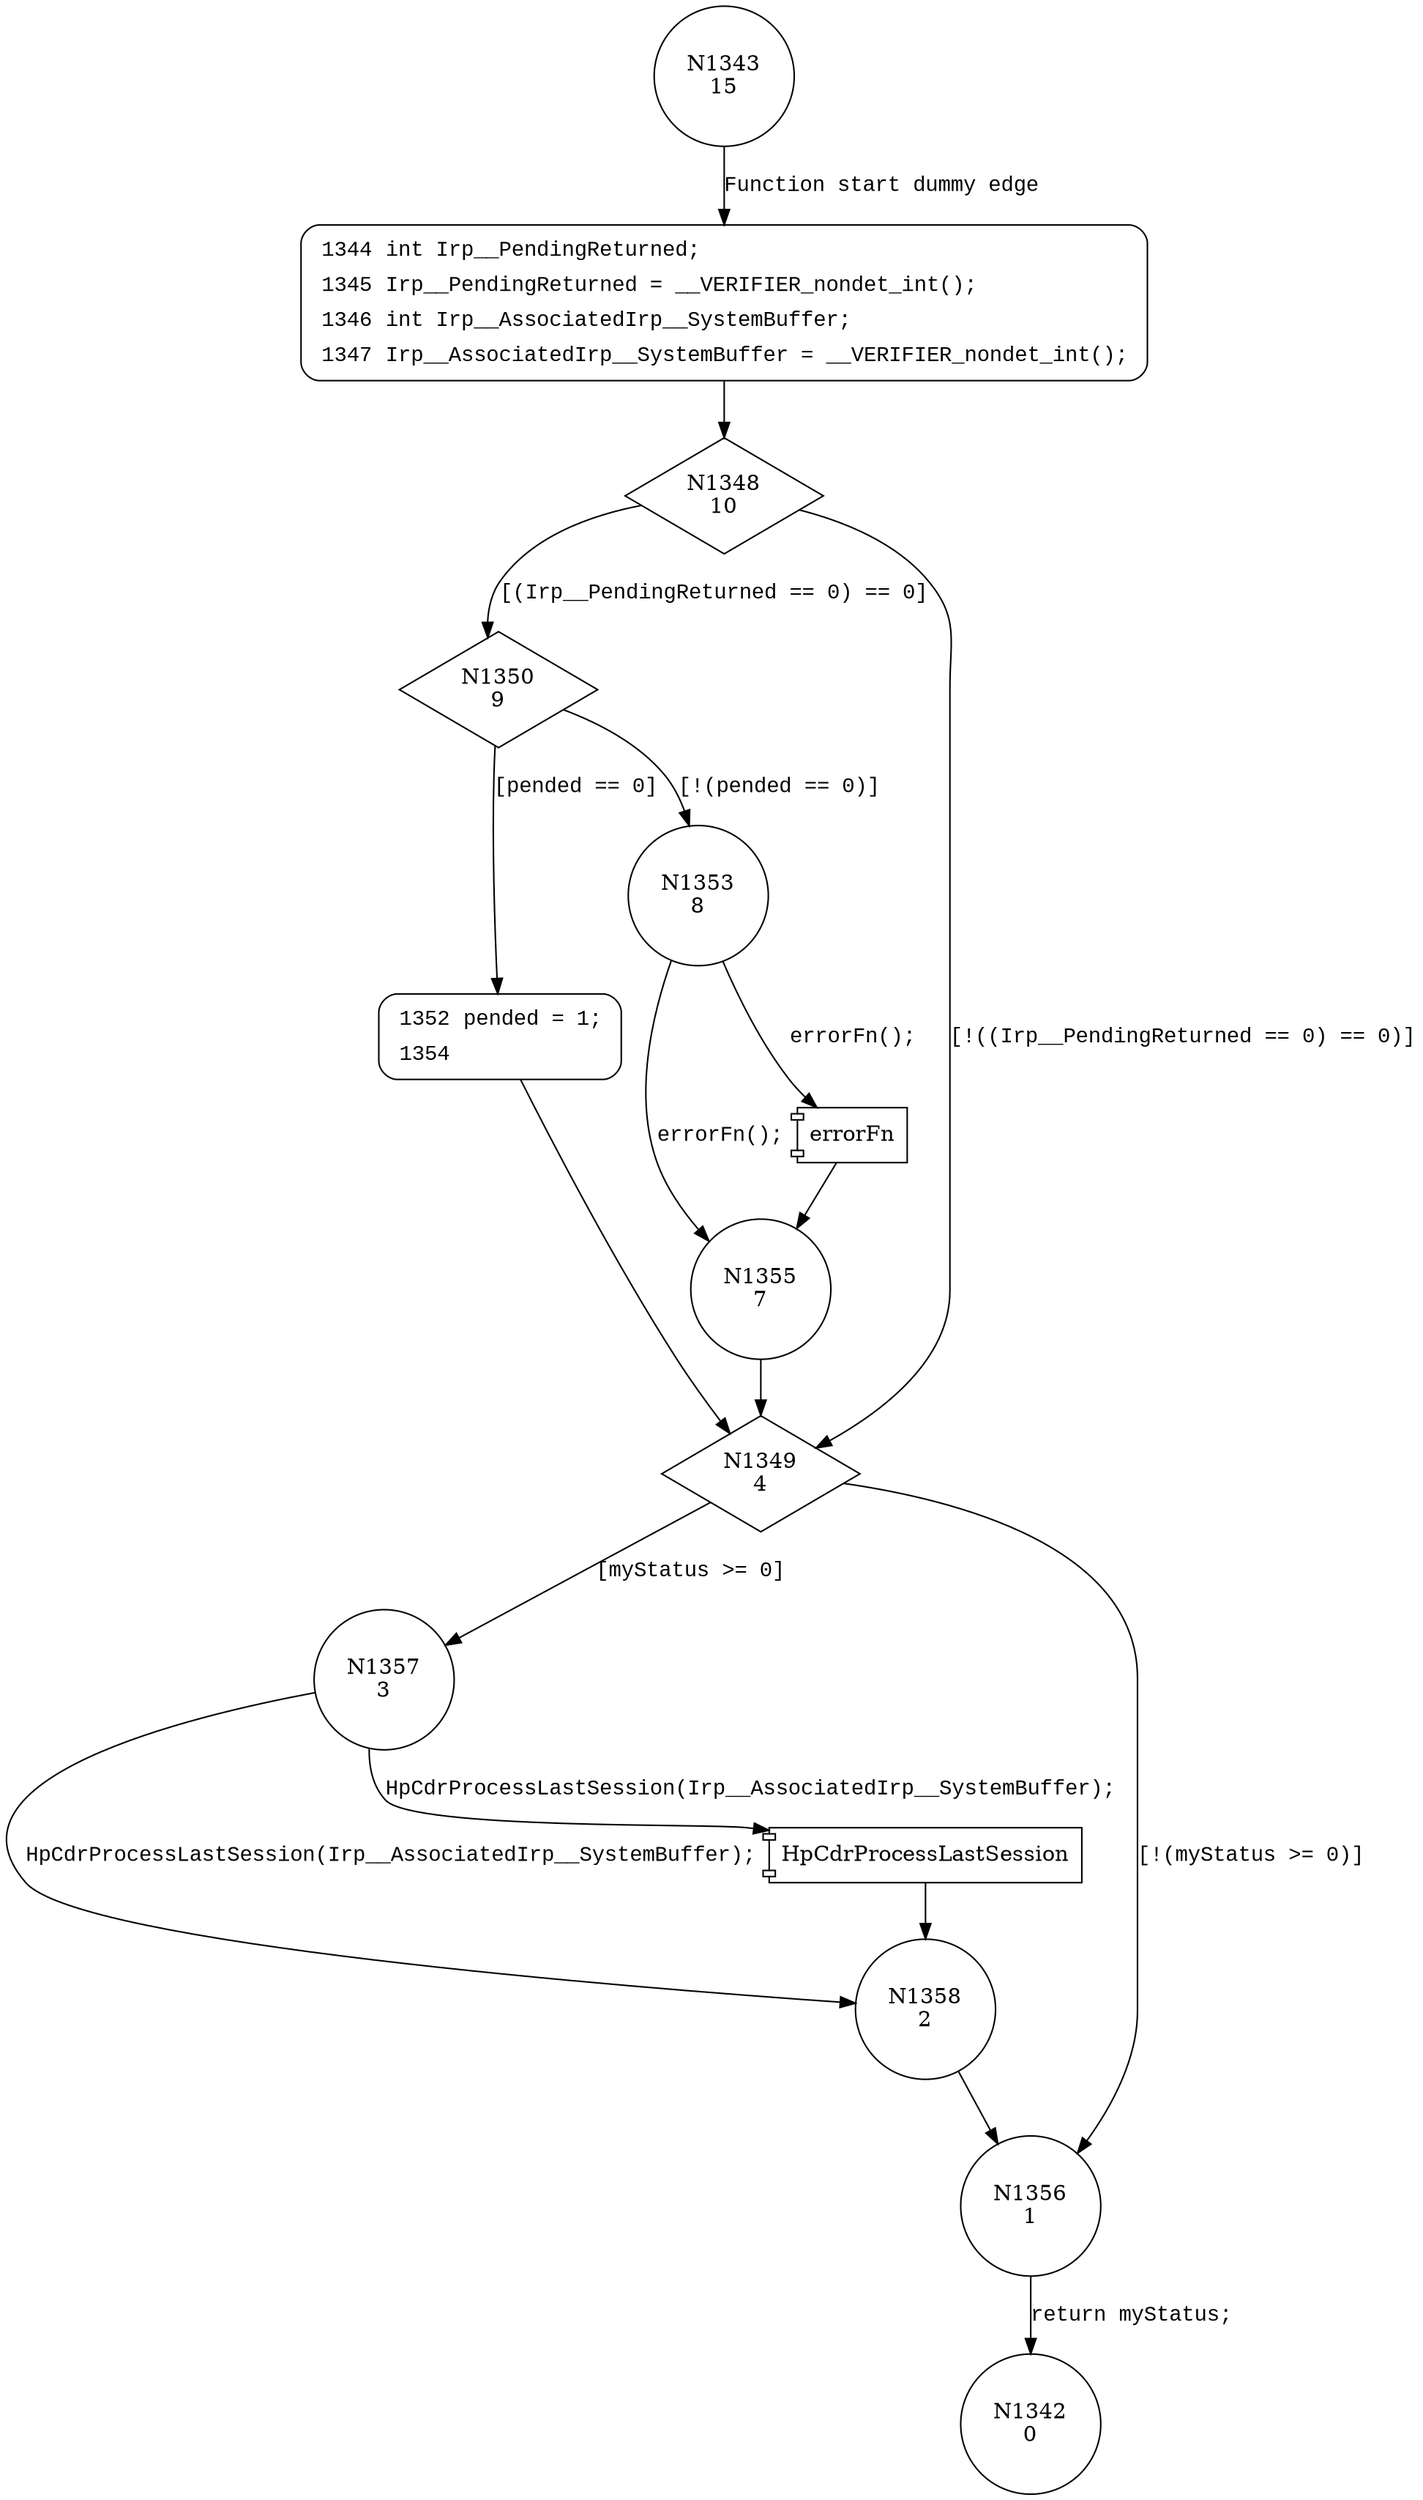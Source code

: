 digraph HPCdrCompletion {
1343 [shape="circle" label="N1343\n15"]
1344 [shape="circle" label="N1344\n14"]
1348 [shape="diamond" label="N1348\n10"]
1350 [shape="diamond" label="N1350\n9"]
1349 [shape="diamond" label="N1349\n4"]
1357 [shape="circle" label="N1357\n3"]
1356 [shape="circle" label="N1356\n1"]
1342 [shape="circle" label="N1342\n0"]
1358 [shape="circle" label="N1358\n2"]
1352 [shape="circle" label="N1352\n6"]
1353 [shape="circle" label="N1353\n8"]
1355 [shape="circle" label="N1355\n7"]
1344 [style="filled,bold" penwidth="1" fillcolor="white" fontname="Courier New" shape="Mrecord" label=<<table border="0" cellborder="0" cellpadding="3" bgcolor="white"><tr><td align="right">1344</td><td align="left">int Irp__PendingReturned;</td></tr><tr><td align="right">1345</td><td align="left">Irp__PendingReturned = __VERIFIER_nondet_int();</td></tr><tr><td align="right">1346</td><td align="left">int Irp__AssociatedIrp__SystemBuffer;</td></tr><tr><td align="right">1347</td><td align="left">Irp__AssociatedIrp__SystemBuffer = __VERIFIER_nondet_int();</td></tr></table>>]
1344 -> 1348[label=""]
1352 [style="filled,bold" penwidth="1" fillcolor="white" fontname="Courier New" shape="Mrecord" label=<<table border="0" cellborder="0" cellpadding="3" bgcolor="white"><tr><td align="right">1352</td><td align="left">pended = 1;</td></tr><tr><td align="right">1354</td><td align="left"></td></tr></table>>]
1352 -> 1349[label=""]
1343 -> 1344 [label="Function start dummy edge" fontname="Courier New"]
1348 -> 1350 [label="[(Irp__PendingReturned == 0) == 0]" fontname="Courier New"]
1348 -> 1349 [label="[!((Irp__PendingReturned == 0) == 0)]" fontname="Courier New"]
1349 -> 1357 [label="[myStatus >= 0]" fontname="Courier New"]
1349 -> 1356 [label="[!(myStatus >= 0)]" fontname="Courier New"]
1356 -> 1342 [label="return myStatus;" fontname="Courier New"]
100029 [shape="component" label="HpCdrProcessLastSession"]
1357 -> 100029 [label="HpCdrProcessLastSession(Irp__AssociatedIrp__SystemBuffer);" fontname="Courier New"]
100029 -> 1358 [label="" fontname="Courier New"]
1357 -> 1358 [label="HpCdrProcessLastSession(Irp__AssociatedIrp__SystemBuffer);" fontname="Courier New"]
1358 -> 1356 [label="" fontname="Courier New"]
1350 -> 1352 [label="[pended == 0]" fontname="Courier New"]
1350 -> 1353 [label="[!(pended == 0)]" fontname="Courier New"]
100030 [shape="component" label="errorFn"]
1353 -> 100030 [label="errorFn();" fontname="Courier New"]
100030 -> 1355 [label="" fontname="Courier New"]
1353 -> 1355 [label="errorFn();" fontname="Courier New"]
1355 -> 1349 [label="" fontname="Courier New"]
}